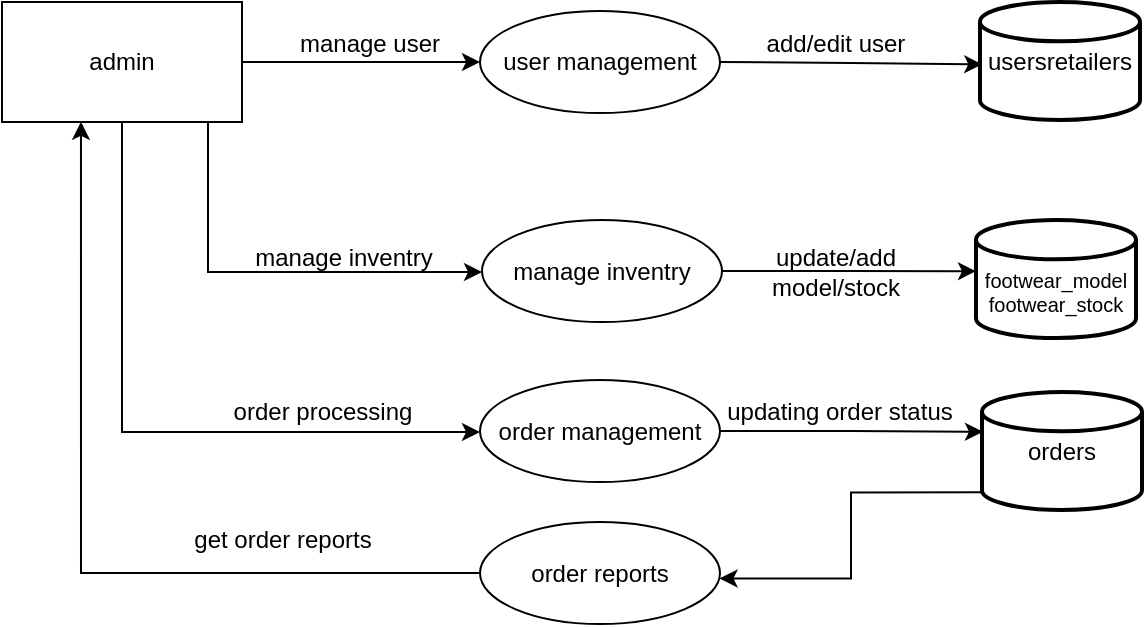 <mxfile version="26.1.3">
  <diagram name="Page-1" id="d4cGZ_fmJUMX6lkNEKHp">
    <mxGraphModel dx="967" dy="606" grid="1" gridSize="10" guides="1" tooltips="1" connect="1" arrows="1" fold="1" page="1" pageScale="1" pageWidth="850" pageHeight="1100" math="0" shadow="0">
      <root>
        <mxCell id="0" />
        <mxCell id="1" parent="0" />
        <mxCell id="Liyd7LdIzqknfs-HzHna-54" style="edgeStyle=orthogonalEdgeStyle;rounded=0;orthogonalLoop=1;jettySize=auto;html=1;entryX=0;entryY=0.5;entryDx=0;entryDy=0;" edge="1" parent="1" source="Liyd7LdIzqknfs-HzHna-45" target="Liyd7LdIzqknfs-HzHna-47">
          <mxGeometry relative="1" as="geometry" />
        </mxCell>
        <mxCell id="Liyd7LdIzqknfs-HzHna-56" style="edgeStyle=orthogonalEdgeStyle;rounded=0;orthogonalLoop=1;jettySize=auto;html=1;exitX=1;exitY=1;exitDx=0;exitDy=0;" edge="1" parent="1" target="Liyd7LdIzqknfs-HzHna-52">
          <mxGeometry relative="1" as="geometry">
            <mxPoint x="193" y="271" as="sourcePoint" />
            <mxPoint x="313.0" y="345.5" as="targetPoint" />
            <Array as="points">
              <mxPoint x="183" y="271" />
              <mxPoint x="183" y="346" />
            </Array>
          </mxGeometry>
        </mxCell>
        <mxCell id="Liyd7LdIzqknfs-HzHna-58" style="edgeStyle=orthogonalEdgeStyle;rounded=0;orthogonalLoop=1;jettySize=auto;html=1;exitX=0.75;exitY=1;exitDx=0;exitDy=0;entryX=0;entryY=0.5;entryDx=0;entryDy=0;" edge="1" parent="1" source="Liyd7LdIzqknfs-HzHna-45" target="Liyd7LdIzqknfs-HzHna-51">
          <mxGeometry relative="1" as="geometry">
            <Array as="points">
              <mxPoint x="140" y="271" />
              <mxPoint x="140" y="426" />
              <mxPoint x="319" y="426" />
            </Array>
          </mxGeometry>
        </mxCell>
        <mxCell id="Liyd7LdIzqknfs-HzHna-45" value="admin" style="rounded=0;whiteSpace=wrap;html=1;" vertex="1" parent="1">
          <mxGeometry x="80" y="211" width="120" height="60" as="geometry" />
        </mxCell>
        <mxCell id="Liyd7LdIzqknfs-HzHna-46" value="usersretailers" style="strokeWidth=2;html=1;shape=mxgraph.flowchart.database;whiteSpace=wrap;" vertex="1" parent="1">
          <mxGeometry x="569" y="211" width="80" height="59" as="geometry" />
        </mxCell>
        <mxCell id="Liyd7LdIzqknfs-HzHna-47" value="user management" style="ellipse;whiteSpace=wrap;html=1;" vertex="1" parent="1">
          <mxGeometry x="319" y="215.5" width="120" height="51" as="geometry" />
        </mxCell>
        <mxCell id="Liyd7LdIzqknfs-HzHna-48" value="orders" style="strokeWidth=2;html=1;shape=mxgraph.flowchart.database;whiteSpace=wrap;" vertex="1" parent="1">
          <mxGeometry x="570" y="406" width="80" height="59" as="geometry" />
        </mxCell>
        <mxCell id="Liyd7LdIzqknfs-HzHna-49" value="&lt;div&gt;&lt;br&gt;&lt;/div&gt;&lt;div&gt;footwear_model&lt;/div&gt;footwear_stock" style="strokeWidth=2;html=1;shape=mxgraph.flowchart.database;whiteSpace=wrap;fontSize=10;" vertex="1" parent="1">
          <mxGeometry x="567" y="320" width="80" height="59" as="geometry" />
        </mxCell>
        <mxCell id="Liyd7LdIzqknfs-HzHna-51" value="order management" style="ellipse;whiteSpace=wrap;html=1;" vertex="1" parent="1">
          <mxGeometry x="319" y="400" width="120" height="51" as="geometry" />
        </mxCell>
        <mxCell id="Liyd7LdIzqknfs-HzHna-52" value="manage inventry" style="ellipse;whiteSpace=wrap;html=1;" vertex="1" parent="1">
          <mxGeometry x="320" y="320" width="120" height="51" as="geometry" />
        </mxCell>
        <mxCell id="Liyd7LdIzqknfs-HzHna-53" value="order reports" style="ellipse;whiteSpace=wrap;html=1;" vertex="1" parent="1">
          <mxGeometry x="319" y="471" width="120" height="51" as="geometry" />
        </mxCell>
        <mxCell id="Liyd7LdIzqknfs-HzHna-55" style="edgeStyle=orthogonalEdgeStyle;rounded=0;orthogonalLoop=1;jettySize=auto;html=1;exitX=1;exitY=0.5;exitDx=0;exitDy=0;entryX=0.014;entryY=0.529;entryDx=0;entryDy=0;entryPerimeter=0;" edge="1" parent="1" target="Liyd7LdIzqknfs-HzHna-46">
          <mxGeometry relative="1" as="geometry">
            <mxPoint x="439.0" y="241" as="sourcePoint" />
            <mxPoint x="562.16" y="241.68" as="targetPoint" />
          </mxGeometry>
        </mxCell>
        <mxCell id="Liyd7LdIzqknfs-HzHna-57" style="edgeStyle=orthogonalEdgeStyle;rounded=0;orthogonalLoop=1;jettySize=auto;html=1;exitX=1;exitY=0.5;exitDx=0;exitDy=0;entryX=0;entryY=0.434;entryDx=0;entryDy=0;entryPerimeter=0;" edge="1" parent="1" source="Liyd7LdIzqknfs-HzHna-52" target="Liyd7LdIzqknfs-HzHna-49">
          <mxGeometry relative="1" as="geometry" />
        </mxCell>
        <mxCell id="Liyd7LdIzqknfs-HzHna-59" style="edgeStyle=orthogonalEdgeStyle;rounded=0;orthogonalLoop=1;jettySize=auto;html=1;exitX=1;exitY=0.5;exitDx=0;exitDy=0;entryX=0.006;entryY=0.337;entryDx=0;entryDy=0;entryPerimeter=0;" edge="1" parent="1" source="Liyd7LdIzqknfs-HzHna-51" target="Liyd7LdIzqknfs-HzHna-48">
          <mxGeometry relative="1" as="geometry" />
        </mxCell>
        <mxCell id="Liyd7LdIzqknfs-HzHna-61" style="edgeStyle=orthogonalEdgeStyle;rounded=0;orthogonalLoop=1;jettySize=auto;html=1;exitX=0;exitY=0.5;exitDx=0;exitDy=0;entryX=0.329;entryY=0.998;entryDx=0;entryDy=0;entryPerimeter=0;" edge="1" parent="1" source="Liyd7LdIzqknfs-HzHna-53" target="Liyd7LdIzqknfs-HzHna-45">
          <mxGeometry relative="1" as="geometry" />
        </mxCell>
        <mxCell id="Liyd7LdIzqknfs-HzHna-64" value="manage user" style="text;strokeColor=none;align=center;fillColor=none;html=1;verticalAlign=middle;whiteSpace=wrap;rounded=0;" vertex="1" parent="1">
          <mxGeometry x="219" y="217" width="90" height="30" as="geometry" />
        </mxCell>
        <mxCell id="Liyd7LdIzqknfs-HzHna-65" value="add/edit user" style="text;strokeColor=none;align=center;fillColor=none;html=1;verticalAlign=middle;whiteSpace=wrap;rounded=0;" vertex="1" parent="1">
          <mxGeometry x="457" y="217" width="80" height="30" as="geometry" />
        </mxCell>
        <mxCell id="Liyd7LdIzqknfs-HzHna-66" value="manage inventry" style="text;strokeColor=none;align=center;fillColor=none;html=1;verticalAlign=middle;whiteSpace=wrap;rounded=0;" vertex="1" parent="1">
          <mxGeometry x="201" y="324" width="100" height="30" as="geometry" />
        </mxCell>
        <mxCell id="Liyd7LdIzqknfs-HzHna-67" value="update/add&lt;div&gt;model/stock&lt;/div&gt;" style="text;strokeColor=none;align=center;fillColor=none;html=1;verticalAlign=middle;whiteSpace=wrap;rounded=0;" vertex="1" parent="1">
          <mxGeometry x="447" y="331" width="100" height="30" as="geometry" />
        </mxCell>
        <mxCell id="Liyd7LdIzqknfs-HzHna-68" value="order processing" style="text;strokeColor=none;align=center;fillColor=none;html=1;verticalAlign=middle;whiteSpace=wrap;rounded=0;" vertex="1" parent="1">
          <mxGeometry x="190" y="401" width="101" height="30" as="geometry" />
        </mxCell>
        <mxCell id="Liyd7LdIzqknfs-HzHna-69" value="updating order status" style="text;strokeColor=none;align=center;fillColor=none;html=1;verticalAlign=middle;whiteSpace=wrap;rounded=0;" vertex="1" parent="1">
          <mxGeometry x="435" y="401" width="128" height="30" as="geometry" />
        </mxCell>
        <mxCell id="Liyd7LdIzqknfs-HzHna-71" style="edgeStyle=orthogonalEdgeStyle;rounded=0;orthogonalLoop=1;jettySize=auto;html=1;exitX=0;exitY=0.85;exitDx=0;exitDy=0;exitPerimeter=0;entryX=0.998;entryY=0.554;entryDx=0;entryDy=0;entryPerimeter=0;" edge="1" parent="1" source="Liyd7LdIzqknfs-HzHna-48" target="Liyd7LdIzqknfs-HzHna-53">
          <mxGeometry relative="1" as="geometry" />
        </mxCell>
        <mxCell id="Liyd7LdIzqknfs-HzHna-72" value="get order reports" style="text;strokeColor=none;align=center;fillColor=none;html=1;verticalAlign=middle;whiteSpace=wrap;rounded=0;" vertex="1" parent="1">
          <mxGeometry x="169.5" y="465" width="101" height="30" as="geometry" />
        </mxCell>
      </root>
    </mxGraphModel>
  </diagram>
</mxfile>
